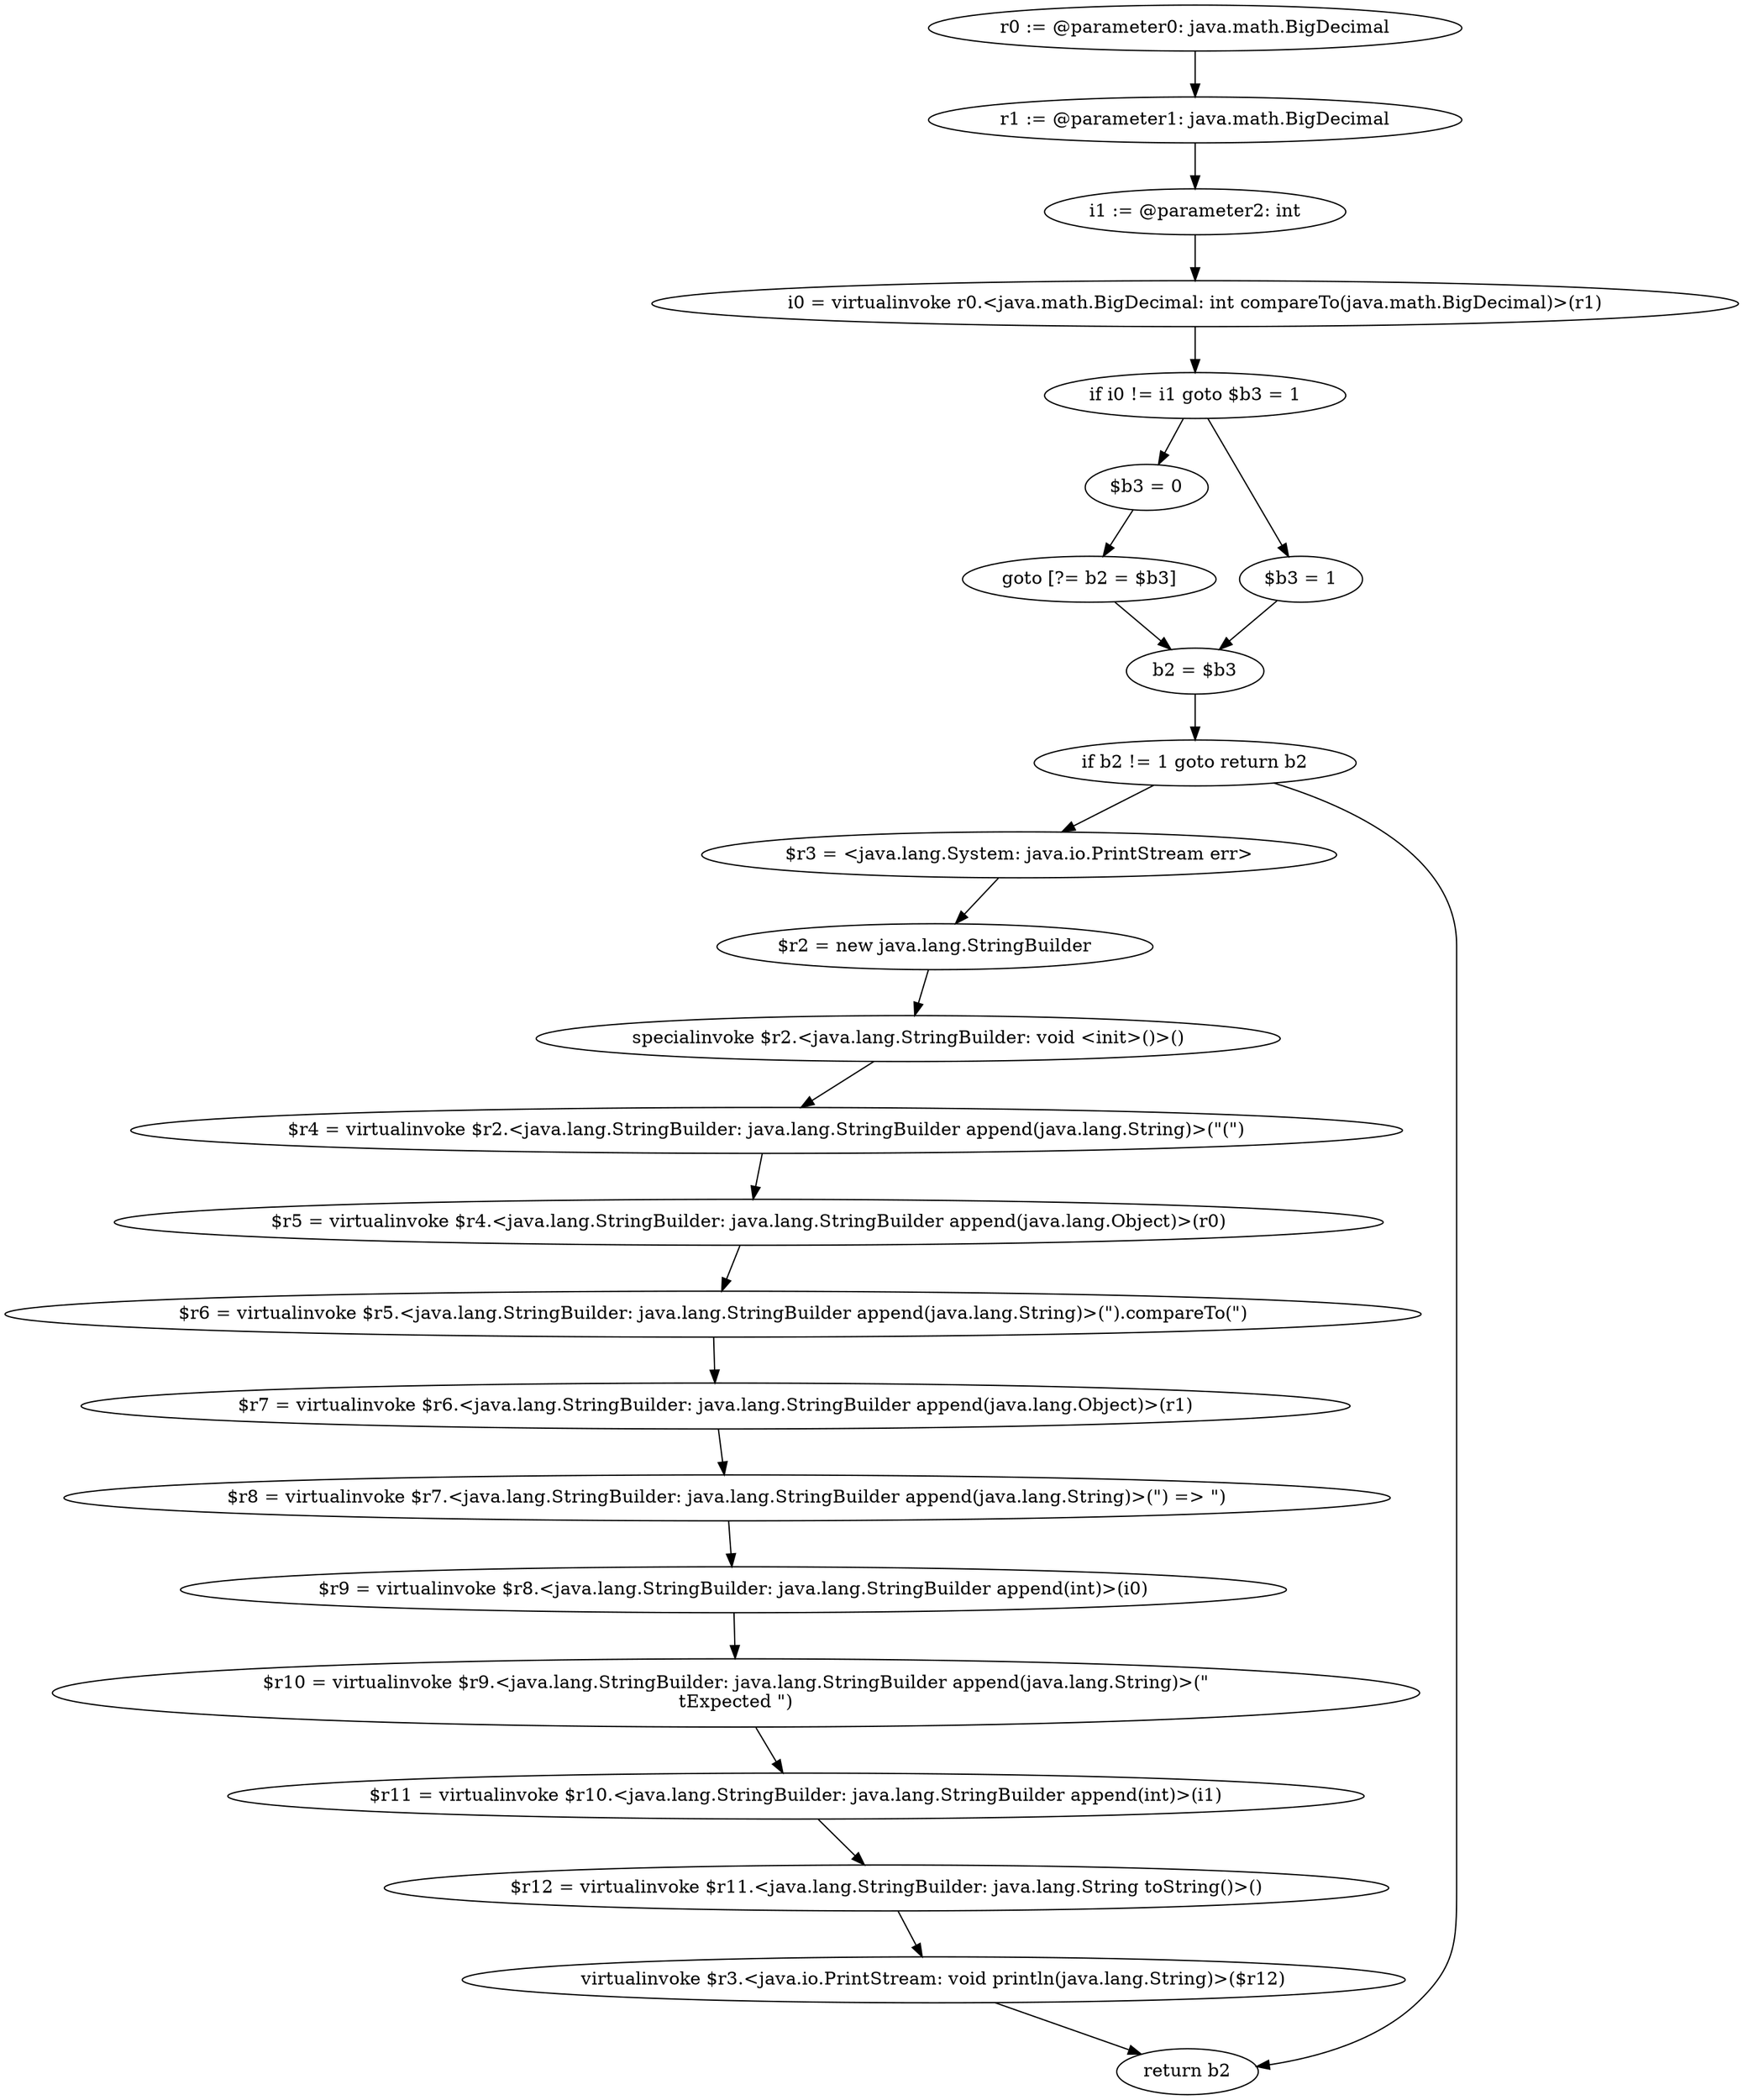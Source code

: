 digraph "unitGraph" {
    "r0 := @parameter0: java.math.BigDecimal"
    "r1 := @parameter1: java.math.BigDecimal"
    "i1 := @parameter2: int"
    "i0 = virtualinvoke r0.<java.math.BigDecimal: int compareTo(java.math.BigDecimal)>(r1)"
    "if i0 != i1 goto $b3 = 1"
    "$b3 = 0"
    "goto [?= b2 = $b3]"
    "$b3 = 1"
    "b2 = $b3"
    "if b2 != 1 goto return b2"
    "$r3 = <java.lang.System: java.io.PrintStream err>"
    "$r2 = new java.lang.StringBuilder"
    "specialinvoke $r2.<java.lang.StringBuilder: void <init>()>()"
    "$r4 = virtualinvoke $r2.<java.lang.StringBuilder: java.lang.StringBuilder append(java.lang.String)>(\"(\")"
    "$r5 = virtualinvoke $r4.<java.lang.StringBuilder: java.lang.StringBuilder append(java.lang.Object)>(r0)"
    "$r6 = virtualinvoke $r5.<java.lang.StringBuilder: java.lang.StringBuilder append(java.lang.String)>(\").compareTo(\")"
    "$r7 = virtualinvoke $r6.<java.lang.StringBuilder: java.lang.StringBuilder append(java.lang.Object)>(r1)"
    "$r8 = virtualinvoke $r7.<java.lang.StringBuilder: java.lang.StringBuilder append(java.lang.String)>(\") => \")"
    "$r9 = virtualinvoke $r8.<java.lang.StringBuilder: java.lang.StringBuilder append(int)>(i0)"
    "$r10 = virtualinvoke $r9.<java.lang.StringBuilder: java.lang.StringBuilder append(java.lang.String)>(\"\n\tExpected \")"
    "$r11 = virtualinvoke $r10.<java.lang.StringBuilder: java.lang.StringBuilder append(int)>(i1)"
    "$r12 = virtualinvoke $r11.<java.lang.StringBuilder: java.lang.String toString()>()"
    "virtualinvoke $r3.<java.io.PrintStream: void println(java.lang.String)>($r12)"
    "return b2"
    "r0 := @parameter0: java.math.BigDecimal"->"r1 := @parameter1: java.math.BigDecimal";
    "r1 := @parameter1: java.math.BigDecimal"->"i1 := @parameter2: int";
    "i1 := @parameter2: int"->"i0 = virtualinvoke r0.<java.math.BigDecimal: int compareTo(java.math.BigDecimal)>(r1)";
    "i0 = virtualinvoke r0.<java.math.BigDecimal: int compareTo(java.math.BigDecimal)>(r1)"->"if i0 != i1 goto $b3 = 1";
    "if i0 != i1 goto $b3 = 1"->"$b3 = 0";
    "if i0 != i1 goto $b3 = 1"->"$b3 = 1";
    "$b3 = 0"->"goto [?= b2 = $b3]";
    "goto [?= b2 = $b3]"->"b2 = $b3";
    "$b3 = 1"->"b2 = $b3";
    "b2 = $b3"->"if b2 != 1 goto return b2";
    "if b2 != 1 goto return b2"->"$r3 = <java.lang.System: java.io.PrintStream err>";
    "if b2 != 1 goto return b2"->"return b2";
    "$r3 = <java.lang.System: java.io.PrintStream err>"->"$r2 = new java.lang.StringBuilder";
    "$r2 = new java.lang.StringBuilder"->"specialinvoke $r2.<java.lang.StringBuilder: void <init>()>()";
    "specialinvoke $r2.<java.lang.StringBuilder: void <init>()>()"->"$r4 = virtualinvoke $r2.<java.lang.StringBuilder: java.lang.StringBuilder append(java.lang.String)>(\"(\")";
    "$r4 = virtualinvoke $r2.<java.lang.StringBuilder: java.lang.StringBuilder append(java.lang.String)>(\"(\")"->"$r5 = virtualinvoke $r4.<java.lang.StringBuilder: java.lang.StringBuilder append(java.lang.Object)>(r0)";
    "$r5 = virtualinvoke $r4.<java.lang.StringBuilder: java.lang.StringBuilder append(java.lang.Object)>(r0)"->"$r6 = virtualinvoke $r5.<java.lang.StringBuilder: java.lang.StringBuilder append(java.lang.String)>(\").compareTo(\")";
    "$r6 = virtualinvoke $r5.<java.lang.StringBuilder: java.lang.StringBuilder append(java.lang.String)>(\").compareTo(\")"->"$r7 = virtualinvoke $r6.<java.lang.StringBuilder: java.lang.StringBuilder append(java.lang.Object)>(r1)";
    "$r7 = virtualinvoke $r6.<java.lang.StringBuilder: java.lang.StringBuilder append(java.lang.Object)>(r1)"->"$r8 = virtualinvoke $r7.<java.lang.StringBuilder: java.lang.StringBuilder append(java.lang.String)>(\") => \")";
    "$r8 = virtualinvoke $r7.<java.lang.StringBuilder: java.lang.StringBuilder append(java.lang.String)>(\") => \")"->"$r9 = virtualinvoke $r8.<java.lang.StringBuilder: java.lang.StringBuilder append(int)>(i0)";
    "$r9 = virtualinvoke $r8.<java.lang.StringBuilder: java.lang.StringBuilder append(int)>(i0)"->"$r10 = virtualinvoke $r9.<java.lang.StringBuilder: java.lang.StringBuilder append(java.lang.String)>(\"\n\tExpected \")";
    "$r10 = virtualinvoke $r9.<java.lang.StringBuilder: java.lang.StringBuilder append(java.lang.String)>(\"\n\tExpected \")"->"$r11 = virtualinvoke $r10.<java.lang.StringBuilder: java.lang.StringBuilder append(int)>(i1)";
    "$r11 = virtualinvoke $r10.<java.lang.StringBuilder: java.lang.StringBuilder append(int)>(i1)"->"$r12 = virtualinvoke $r11.<java.lang.StringBuilder: java.lang.String toString()>()";
    "$r12 = virtualinvoke $r11.<java.lang.StringBuilder: java.lang.String toString()>()"->"virtualinvoke $r3.<java.io.PrintStream: void println(java.lang.String)>($r12)";
    "virtualinvoke $r3.<java.io.PrintStream: void println(java.lang.String)>($r12)"->"return b2";
}
